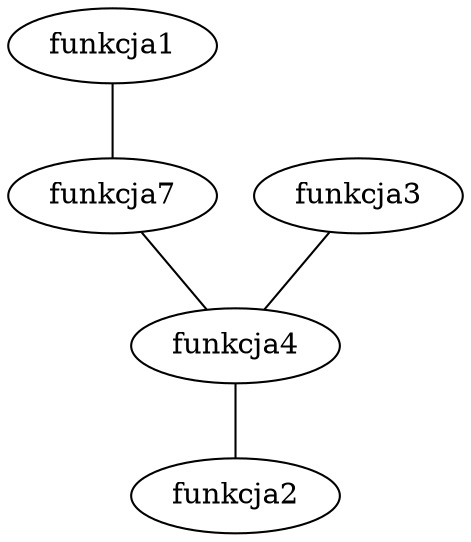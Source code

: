 strict graph {
funkcja1 -- funkcja7
funkcja7 -- funkcja4
funkcja4 -- funkcja2
funkcja3 -- funkcja4
funkcja4 -- funkcja2
}